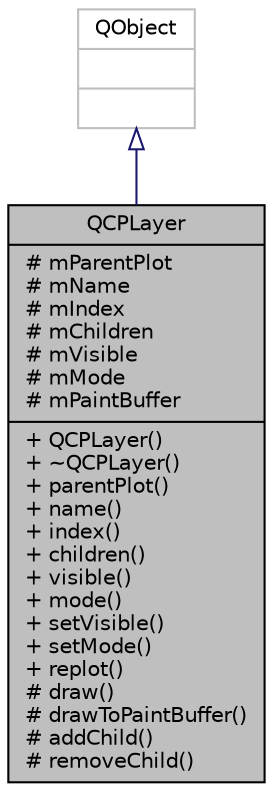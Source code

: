 digraph "QCPLayer"
{
  edge [fontname="Helvetica",fontsize="10",labelfontname="Helvetica",labelfontsize="10"];
  node [fontname="Helvetica",fontsize="10",shape=record];
  Node807 [label="{QCPLayer\n|# mParentPlot\l# mName\l# mIndex\l# mChildren\l# mVisible\l# mMode\l# mPaintBuffer\l|+ QCPLayer()\l+ ~QCPLayer()\l+ parentPlot()\l+ name()\l+ index()\l+ children()\l+ visible()\l+ mode()\l+ setVisible()\l+ setMode()\l+ replot()\l# draw()\l# drawToPaintBuffer()\l# addChild()\l# removeChild()\l}",height=0.2,width=0.4,color="black", fillcolor="grey75", style="filled", fontcolor="black"];
  Node808 -> Node807 [dir="back",color="midnightblue",fontsize="10",style="solid",arrowtail="onormal",fontname="Helvetica"];
  Node808 [label="{QObject\n||}",height=0.2,width=0.4,color="grey75", fillcolor="white", style="filled"];
}
